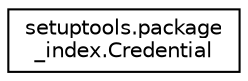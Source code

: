 digraph "Graphical Class Hierarchy"
{
 // LATEX_PDF_SIZE
  edge [fontname="Helvetica",fontsize="10",labelfontname="Helvetica",labelfontsize="10"];
  node [fontname="Helvetica",fontsize="10",shape=record];
  rankdir="LR";
  Node0 [label="setuptools.package\l_index.Credential",height=0.2,width=0.4,color="black", fillcolor="white", style="filled",URL="$classsetuptools_1_1package__index_1_1Credential.html",tooltip=" "];
}
